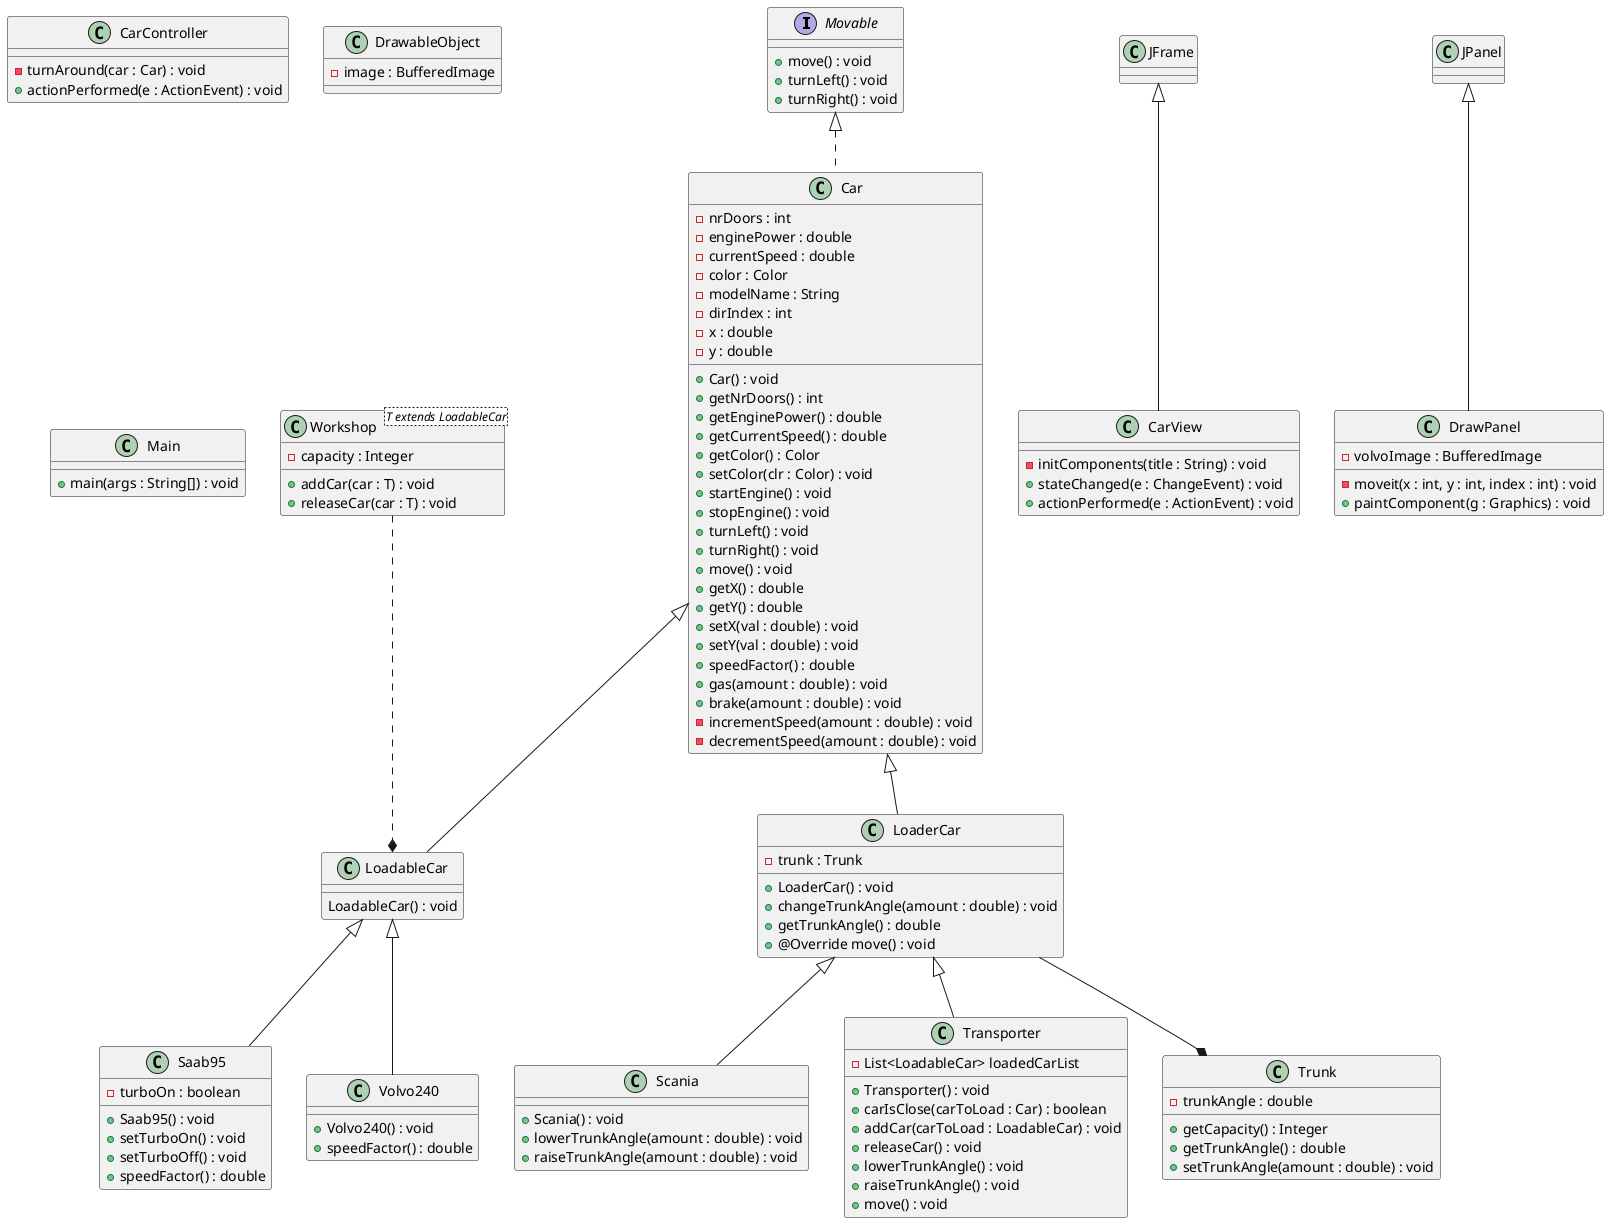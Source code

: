 @startuml
interface Movable {
  + move() : void
  + turnLeft() : void
  + turnRight() : void
}

class Car implements Movable {
  - nrDoors : int
  - enginePower : double
  - currentSpeed : double
  - color : Color
  - modelName : String
  - dirIndex : int
  - x : double
  - y : double
    + Car() : void
  + getNrDoors() : int
  + getEnginePower() : double
  + getCurrentSpeed() : double
  + getColor() : Color
  + setColor(clr : Color) : void
  + startEngine() : void
  + stopEngine() : void
  + turnLeft() : void
  + turnRight() : void
  + move() : void
  + getX() : double
  + getY() : double
  + setX(val : double) : void
  + setY(val : double) : void
  + speedFactor() : double
  + gas(amount : double) : void
  + brake(amount : double) : void
  - incrementSpeed(amount : double) : void
  - decrementSpeed(amount : double) : void
}

class LoadableCar extends Car {
    LoadableCar() : void
}

class LoaderCar extends Car {
  - trunk : Trunk
  + LoaderCar() : void
  + changeTrunkAngle(amount : double) : void
  + getTrunkAngle() : double
  + @Override move() : void
}

class Saab95 extends LoadableCar {
  - turboOn : boolean
    + Saab95() : void
  + setTurboOn() : void
  + setTurboOff() : void
  + speedFactor() : double
}

class Scania extends LoaderCar {
  + Scania() : void
  + lowerTrunkAngle(amount : double) : void
  + raiseTrunkAngle(amount : double) : void
}

class Transporter extends LoaderCar {
  - List<LoadableCar> loadedCarList
  + Transporter() : void
  + carIsClose(carToLoad : Car) : boolean
  + addCar(carToLoad : LoadableCar) : void
  + releaseCar() : void
  + lowerTrunkAngle() : void
  + raiseTrunkAngle() : void
  + move() : void
}

class Volvo240 extends LoadableCar {
    + Volvo240() : void
  + speedFactor() : double
}

class Workshop <T extends LoadableCar> {
  - capacity : Integer
  + addCar(car : T) : void
  + releaseCar(car : T) : void
}

class Trunk {
  - trunkAngle : double
  + getCapacity() : Integer
  + getTrunkAngle() : double
  + setTrunkAngle(amount : double) : void
}

class CarController {
  - turnAround(car : Car) : void
  + actionPerformed(e : ActionEvent) : void
}

class CarView extends JFrame {
  - initComponents(title : String) : void
  + stateChanged(e : ChangeEvent) : void
  + actionPerformed(e : ActionEvent) : void
}

class DrawableObject {
  - image : BufferedImage
}

class DrawPanel extends JPanel {
  - volvoImage : BufferedImage
  - moveit(x : int, y : int, index : int) : void
  + paintComponent(g : Graphics) : void
}

class Main {
  + main(args : String[]) : void
}


LoaderCar --* Trunk
Workshop ..* LoadableCar
@enduml
